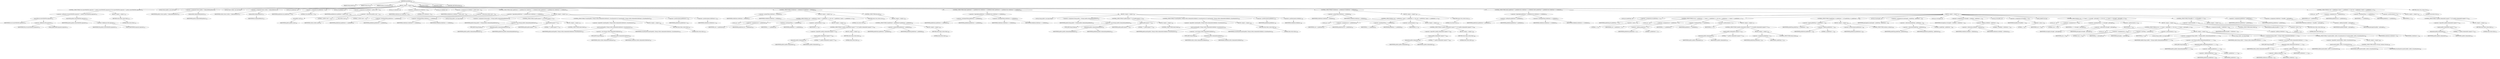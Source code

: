 digraph "matchPath" {  
"177" [label = <(METHOD,matchPath)<SUB>205</SUB>> ]
"178" [label = <(PARAM,String pattern)<SUB>205</SUB>> ]
"179" [label = <(PARAM,String str)<SUB>205</SUB>> ]
"180" [label = <(PARAM,boolean isCaseSensitive)<SUB>206</SUB>> ]
"181" [label = <(BLOCK,&lt;empty&gt;,&lt;empty&gt;)<SUB>206</SUB>> ]
"182" [label = <(CONTROL_STRUCTURE,if (str.startsWith(File.separator) != pattern.startsWith(File.separator)),if (str.startsWith(File.separator) != pattern.startsWith(File.separator)))<SUB>211</SUB>> ]
"183" [label = <(&lt;operator&gt;.notEquals,str.startsWith(File.separator) != pattern.startsWith(File.separator))<SUB>211</SUB>> ]
"184" [label = <(startsWith,str.startsWith(File.separator))<SUB>211</SUB>> ]
"185" [label = <(IDENTIFIER,str,str.startsWith(File.separator))<SUB>211</SUB>> ]
"186" [label = <(&lt;operator&gt;.fieldAccess,File.separator)<SUB>211</SUB>> ]
"187" [label = <(IDENTIFIER,File,str.startsWith(File.separator))<SUB>211</SUB>> ]
"188" [label = <(FIELD_IDENTIFIER,separator,separator)<SUB>211</SUB>> ]
"189" [label = <(startsWith,pattern.startsWith(File.separator))<SUB>212</SUB>> ]
"190" [label = <(IDENTIFIER,pattern,pattern.startsWith(File.separator))<SUB>212</SUB>> ]
"191" [label = <(&lt;operator&gt;.fieldAccess,File.separator)<SUB>212</SUB>> ]
"192" [label = <(IDENTIFIER,File,pattern.startsWith(File.separator))<SUB>212</SUB>> ]
"193" [label = <(FIELD_IDENTIFIER,separator,separator)<SUB>212</SUB>> ]
"194" [label = <(BLOCK,&lt;empty&gt;,&lt;empty&gt;)<SUB>212</SUB>> ]
"195" [label = <(RETURN,return false;,return false;)<SUB>213</SUB>> ]
"196" [label = <(LITERAL,false,return false;)<SUB>213</SUB>> ]
"197" [label = <(LOCAL,Vector patDirs: java.util.Vector)> ]
"198" [label = <(&lt;operator&gt;.assignment,Vector patDirs = tokenizePath(pattern))<SUB>216</SUB>> ]
"199" [label = <(IDENTIFIER,patDirs,Vector patDirs = tokenizePath(pattern))<SUB>216</SUB>> ]
"200" [label = <(tokenizePath,tokenizePath(pattern))<SUB>216</SUB>> ]
"201" [label = <(IDENTIFIER,pattern,tokenizePath(pattern))<SUB>216</SUB>> ]
"202" [label = <(LOCAL,Vector strDirs: java.util.Vector)> ]
"203" [label = <(&lt;operator&gt;.assignment,Vector strDirs = tokenizePath(str))<SUB>217</SUB>> ]
"204" [label = <(IDENTIFIER,strDirs,Vector strDirs = tokenizePath(str))<SUB>217</SUB>> ]
"205" [label = <(tokenizePath,tokenizePath(str))<SUB>217</SUB>> ]
"206" [label = <(IDENTIFIER,str,tokenizePath(str))<SUB>217</SUB>> ]
"207" [label = <(LOCAL,int patIdxStart: int)> ]
"208" [label = <(&lt;operator&gt;.assignment,int patIdxStart = 0)<SUB>219</SUB>> ]
"209" [label = <(IDENTIFIER,patIdxStart,int patIdxStart = 0)<SUB>219</SUB>> ]
"210" [label = <(LITERAL,0,int patIdxStart = 0)<SUB>219</SUB>> ]
"211" [label = <(LOCAL,int patIdxEnd: int)> ]
"212" [label = <(&lt;operator&gt;.assignment,int patIdxEnd = patDirs.size() - 1)<SUB>220</SUB>> ]
"213" [label = <(IDENTIFIER,patIdxEnd,int patIdxEnd = patDirs.size() - 1)<SUB>220</SUB>> ]
"214" [label = <(&lt;operator&gt;.subtraction,patDirs.size() - 1)<SUB>220</SUB>> ]
"215" [label = <(size,patDirs.size())<SUB>220</SUB>> ]
"216" [label = <(IDENTIFIER,patDirs,patDirs.size())<SUB>220</SUB>> ]
"217" [label = <(LITERAL,1,patDirs.size() - 1)<SUB>220</SUB>> ]
"218" [label = <(LOCAL,int strIdxStart: int)> ]
"219" [label = <(&lt;operator&gt;.assignment,int strIdxStart = 0)<SUB>221</SUB>> ]
"220" [label = <(IDENTIFIER,strIdxStart,int strIdxStart = 0)<SUB>221</SUB>> ]
"221" [label = <(LITERAL,0,int strIdxStart = 0)<SUB>221</SUB>> ]
"222" [label = <(LOCAL,int strIdxEnd: int)> ]
"223" [label = <(&lt;operator&gt;.assignment,int strIdxEnd = strDirs.size() - 1)<SUB>222</SUB>> ]
"224" [label = <(IDENTIFIER,strIdxEnd,int strIdxEnd = strDirs.size() - 1)<SUB>222</SUB>> ]
"225" [label = <(&lt;operator&gt;.subtraction,strDirs.size() - 1)<SUB>222</SUB>> ]
"226" [label = <(size,strDirs.size())<SUB>222</SUB>> ]
"227" [label = <(IDENTIFIER,strDirs,strDirs.size())<SUB>222</SUB>> ]
"228" [label = <(LITERAL,1,strDirs.size() - 1)<SUB>222</SUB>> ]
"229" [label = <(CONTROL_STRUCTURE,while (patIdxStart &lt;= patIdxEnd &amp;&amp; strIdxStart &lt;= strIdxEnd),while (patIdxStart &lt;= patIdxEnd &amp;&amp; strIdxStart &lt;= strIdxEnd))<SUB>225</SUB>> ]
"230" [label = <(&lt;operator&gt;.logicalAnd,patIdxStart &lt;= patIdxEnd &amp;&amp; strIdxStart &lt;= strIdxEnd)<SUB>225</SUB>> ]
"231" [label = <(&lt;operator&gt;.lessEqualsThan,patIdxStart &lt;= patIdxEnd)<SUB>225</SUB>> ]
"232" [label = <(IDENTIFIER,patIdxStart,patIdxStart &lt;= patIdxEnd)<SUB>225</SUB>> ]
"233" [label = <(IDENTIFIER,patIdxEnd,patIdxStart &lt;= patIdxEnd)<SUB>225</SUB>> ]
"234" [label = <(&lt;operator&gt;.lessEqualsThan,strIdxStart &lt;= strIdxEnd)<SUB>225</SUB>> ]
"235" [label = <(IDENTIFIER,strIdxStart,strIdxStart &lt;= strIdxEnd)<SUB>225</SUB>> ]
"236" [label = <(IDENTIFIER,strIdxEnd,strIdxStart &lt;= strIdxEnd)<SUB>225</SUB>> ]
"237" [label = <(BLOCK,&lt;empty&gt;,&lt;empty&gt;)<SUB>225</SUB>> ]
"238" [label = <(LOCAL,String patDir: java.lang.String)> ]
"239" [label = <(&lt;operator&gt;.assignment,String patDir = (String) patDirs.elementAt(patIdxStart))<SUB>226</SUB>> ]
"240" [label = <(IDENTIFIER,patDir,String patDir = (String) patDirs.elementAt(patIdxStart))<SUB>226</SUB>> ]
"241" [label = <(&lt;operator&gt;.cast,(String) patDirs.elementAt(patIdxStart))<SUB>226</SUB>> ]
"242" [label = <(TYPE_REF,String,String)<SUB>226</SUB>> ]
"243" [label = <(elementAt,patDirs.elementAt(patIdxStart))<SUB>226</SUB>> ]
"244" [label = <(IDENTIFIER,patDirs,patDirs.elementAt(patIdxStart))<SUB>226</SUB>> ]
"245" [label = <(IDENTIFIER,patIdxStart,patDirs.elementAt(patIdxStart))<SUB>226</SUB>> ]
"246" [label = <(CONTROL_STRUCTURE,if (patDir.equals(&quot;**&quot;)),if (patDir.equals(&quot;**&quot;)))<SUB>227</SUB>> ]
"247" [label = <(equals,patDir.equals(&quot;**&quot;))<SUB>227</SUB>> ]
"248" [label = <(IDENTIFIER,patDir,patDir.equals(&quot;**&quot;))<SUB>227</SUB>> ]
"249" [label = <(LITERAL,&quot;**&quot;,patDir.equals(&quot;**&quot;))<SUB>227</SUB>> ]
"250" [label = <(BLOCK,&lt;empty&gt;,&lt;empty&gt;)<SUB>227</SUB>> ]
"251" [label = <(CONTROL_STRUCTURE,break;,break;)<SUB>228</SUB>> ]
"252" [label = <(CONTROL_STRUCTURE,if (!match(patDir, (String) strDirs.elementAt(strIdxStart), isCaseSensitive)),if (!match(patDir, (String) strDirs.elementAt(strIdxStart), isCaseSensitive)))<SUB>230</SUB>> ]
"253" [label = <(&lt;operator&gt;.logicalNot,!match(patDir, (String) strDirs.elementAt(strIdxStart), isCaseSensitive))<SUB>230</SUB>> ]
"254" [label = <(match,match(patDir, (String) strDirs.elementAt(strIdxStart), isCaseSensitive))<SUB>230</SUB>> ]
"255" [label = <(IDENTIFIER,patDir,match(patDir, (String) strDirs.elementAt(strIdxStart), isCaseSensitive))<SUB>230</SUB>> ]
"256" [label = <(&lt;operator&gt;.cast,(String) strDirs.elementAt(strIdxStart))<SUB>230</SUB>> ]
"257" [label = <(TYPE_REF,String,String)<SUB>230</SUB>> ]
"258" [label = <(elementAt,strDirs.elementAt(strIdxStart))<SUB>230</SUB>> ]
"259" [label = <(IDENTIFIER,strDirs,strDirs.elementAt(strIdxStart))<SUB>230</SUB>> ]
"260" [label = <(IDENTIFIER,strIdxStart,strDirs.elementAt(strIdxStart))<SUB>230</SUB>> ]
"261" [label = <(IDENTIFIER,isCaseSensitive,match(patDir, (String) strDirs.elementAt(strIdxStart), isCaseSensitive))<SUB>231</SUB>> ]
"262" [label = <(BLOCK,&lt;empty&gt;,&lt;empty&gt;)<SUB>231</SUB>> ]
"263" [label = <(RETURN,return false;,return false;)<SUB>232</SUB>> ]
"264" [label = <(LITERAL,false,return false;)<SUB>232</SUB>> ]
"265" [label = <(&lt;operator&gt;.postIncrement,patIdxStart++)<SUB>234</SUB>> ]
"266" [label = <(IDENTIFIER,patIdxStart,patIdxStart++)<SUB>234</SUB>> ]
"267" [label = <(&lt;operator&gt;.postIncrement,strIdxStart++)<SUB>235</SUB>> ]
"268" [label = <(IDENTIFIER,strIdxStart,strIdxStart++)<SUB>235</SUB>> ]
"269" [label = <(CONTROL_STRUCTURE,if (strIdxStart &gt; strIdxEnd),if (strIdxStart &gt; strIdxEnd))<SUB>237</SUB>> ]
"270" [label = <(&lt;operator&gt;.greaterThan,strIdxStart &gt; strIdxEnd)<SUB>237</SUB>> ]
"271" [label = <(IDENTIFIER,strIdxStart,strIdxStart &gt; strIdxEnd)<SUB>237</SUB>> ]
"272" [label = <(IDENTIFIER,strIdxEnd,strIdxStart &gt; strIdxEnd)<SUB>237</SUB>> ]
"273" [label = <(BLOCK,&lt;empty&gt;,&lt;empty&gt;)<SUB>237</SUB>> ]
"274" [label = <(CONTROL_STRUCTURE,for (int i = patIdxStart; Some(i &lt;= patIdxEnd); i++),for (int i = patIdxStart; Some(i &lt;= patIdxEnd); i++))<SUB>239</SUB>> ]
"275" [label = <(LOCAL,int i: int)> ]
"276" [label = <(&lt;operator&gt;.assignment,int i = patIdxStart)<SUB>239</SUB>> ]
"277" [label = <(IDENTIFIER,i,int i = patIdxStart)<SUB>239</SUB>> ]
"278" [label = <(IDENTIFIER,patIdxStart,int i = patIdxStart)<SUB>239</SUB>> ]
"279" [label = <(&lt;operator&gt;.lessEqualsThan,i &lt;= patIdxEnd)<SUB>239</SUB>> ]
"280" [label = <(IDENTIFIER,i,i &lt;= patIdxEnd)<SUB>239</SUB>> ]
"281" [label = <(IDENTIFIER,patIdxEnd,i &lt;= patIdxEnd)<SUB>239</SUB>> ]
"282" [label = <(&lt;operator&gt;.postIncrement,i++)<SUB>239</SUB>> ]
"283" [label = <(IDENTIFIER,i,i++)<SUB>239</SUB>> ]
"284" [label = <(BLOCK,&lt;empty&gt;,&lt;empty&gt;)<SUB>239</SUB>> ]
"285" [label = <(CONTROL_STRUCTURE,if (!patDirs.elementAt(i).equals(&quot;**&quot;)),if (!patDirs.elementAt(i).equals(&quot;**&quot;)))<SUB>240</SUB>> ]
"286" [label = <(&lt;operator&gt;.logicalNot,!patDirs.elementAt(i).equals(&quot;**&quot;))<SUB>240</SUB>> ]
"287" [label = <(equals,patDirs.elementAt(i).equals(&quot;**&quot;))<SUB>240</SUB>> ]
"288" [label = <(elementAt,patDirs.elementAt(i))<SUB>240</SUB>> ]
"289" [label = <(IDENTIFIER,patDirs,patDirs.elementAt(i))<SUB>240</SUB>> ]
"290" [label = <(IDENTIFIER,i,patDirs.elementAt(i))<SUB>240</SUB>> ]
"291" [label = <(LITERAL,&quot;**&quot;,patDirs.elementAt(i).equals(&quot;**&quot;))<SUB>240</SUB>> ]
"292" [label = <(BLOCK,&lt;empty&gt;,&lt;empty&gt;)<SUB>240</SUB>> ]
"293" [label = <(RETURN,return false;,return false;)<SUB>241</SUB>> ]
"294" [label = <(LITERAL,false,return false;)<SUB>241</SUB>> ]
"295" [label = <(RETURN,return true;,return true;)<SUB>244</SUB>> ]
"296" [label = <(LITERAL,true,return true;)<SUB>244</SUB>> ]
"297" [label = <(CONTROL_STRUCTURE,else,else)<SUB>245</SUB>> ]
"298" [label = <(BLOCK,&lt;empty&gt;,&lt;empty&gt;)<SUB>245</SUB>> ]
"299" [label = <(CONTROL_STRUCTURE,if (patIdxStart &gt; patIdxEnd),if (patIdxStart &gt; patIdxEnd))<SUB>246</SUB>> ]
"300" [label = <(&lt;operator&gt;.greaterThan,patIdxStart &gt; patIdxEnd)<SUB>246</SUB>> ]
"301" [label = <(IDENTIFIER,patIdxStart,patIdxStart &gt; patIdxEnd)<SUB>246</SUB>> ]
"302" [label = <(IDENTIFIER,patIdxEnd,patIdxStart &gt; patIdxEnd)<SUB>246</SUB>> ]
"303" [label = <(BLOCK,&lt;empty&gt;,&lt;empty&gt;)<SUB>246</SUB>> ]
"304" [label = <(RETURN,return false;,return false;)<SUB>248</SUB>> ]
"305" [label = <(LITERAL,false,return false;)<SUB>248</SUB>> ]
"306" [label = <(CONTROL_STRUCTURE,while (patIdxStart &lt;= patIdxEnd &amp;&amp; strIdxStart &lt;= strIdxEnd),while (patIdxStart &lt;= patIdxEnd &amp;&amp; strIdxStart &lt;= strIdxEnd))<SUB>253</SUB>> ]
"307" [label = <(&lt;operator&gt;.logicalAnd,patIdxStart &lt;= patIdxEnd &amp;&amp; strIdxStart &lt;= strIdxEnd)<SUB>253</SUB>> ]
"308" [label = <(&lt;operator&gt;.lessEqualsThan,patIdxStart &lt;= patIdxEnd)<SUB>253</SUB>> ]
"309" [label = <(IDENTIFIER,patIdxStart,patIdxStart &lt;= patIdxEnd)<SUB>253</SUB>> ]
"310" [label = <(IDENTIFIER,patIdxEnd,patIdxStart &lt;= patIdxEnd)<SUB>253</SUB>> ]
"311" [label = <(&lt;operator&gt;.lessEqualsThan,strIdxStart &lt;= strIdxEnd)<SUB>253</SUB>> ]
"312" [label = <(IDENTIFIER,strIdxStart,strIdxStart &lt;= strIdxEnd)<SUB>253</SUB>> ]
"313" [label = <(IDENTIFIER,strIdxEnd,strIdxStart &lt;= strIdxEnd)<SUB>253</SUB>> ]
"314" [label = <(BLOCK,&lt;empty&gt;,&lt;empty&gt;)<SUB>253</SUB>> ]
"315" [label = <(LOCAL,String patDir: java.lang.String)> ]
"316" [label = <(&lt;operator&gt;.assignment,String patDir = (String) patDirs.elementAt(patIdxEnd))<SUB>254</SUB>> ]
"317" [label = <(IDENTIFIER,patDir,String patDir = (String) patDirs.elementAt(patIdxEnd))<SUB>254</SUB>> ]
"318" [label = <(&lt;operator&gt;.cast,(String) patDirs.elementAt(patIdxEnd))<SUB>254</SUB>> ]
"319" [label = <(TYPE_REF,String,String)<SUB>254</SUB>> ]
"320" [label = <(elementAt,patDirs.elementAt(patIdxEnd))<SUB>254</SUB>> ]
"321" [label = <(IDENTIFIER,patDirs,patDirs.elementAt(patIdxEnd))<SUB>254</SUB>> ]
"322" [label = <(IDENTIFIER,patIdxEnd,patDirs.elementAt(patIdxEnd))<SUB>254</SUB>> ]
"323" [label = <(CONTROL_STRUCTURE,if (patDir.equals(&quot;**&quot;)),if (patDir.equals(&quot;**&quot;)))<SUB>255</SUB>> ]
"324" [label = <(equals,patDir.equals(&quot;**&quot;))<SUB>255</SUB>> ]
"325" [label = <(IDENTIFIER,patDir,patDir.equals(&quot;**&quot;))<SUB>255</SUB>> ]
"326" [label = <(LITERAL,&quot;**&quot;,patDir.equals(&quot;**&quot;))<SUB>255</SUB>> ]
"327" [label = <(BLOCK,&lt;empty&gt;,&lt;empty&gt;)<SUB>255</SUB>> ]
"328" [label = <(CONTROL_STRUCTURE,break;,break;)<SUB>256</SUB>> ]
"329" [label = <(CONTROL_STRUCTURE,if (!match(patDir, (String) strDirs.elementAt(strIdxEnd), isCaseSensitive)),if (!match(patDir, (String) strDirs.elementAt(strIdxEnd), isCaseSensitive)))<SUB>258</SUB>> ]
"330" [label = <(&lt;operator&gt;.logicalNot,!match(patDir, (String) strDirs.elementAt(strIdxEnd), isCaseSensitive))<SUB>258</SUB>> ]
"331" [label = <(match,match(patDir, (String) strDirs.elementAt(strIdxEnd), isCaseSensitive))<SUB>258</SUB>> ]
"332" [label = <(IDENTIFIER,patDir,match(patDir, (String) strDirs.elementAt(strIdxEnd), isCaseSensitive))<SUB>258</SUB>> ]
"333" [label = <(&lt;operator&gt;.cast,(String) strDirs.elementAt(strIdxEnd))<SUB>258</SUB>> ]
"334" [label = <(TYPE_REF,String,String)<SUB>258</SUB>> ]
"335" [label = <(elementAt,strDirs.elementAt(strIdxEnd))<SUB>258</SUB>> ]
"336" [label = <(IDENTIFIER,strDirs,strDirs.elementAt(strIdxEnd))<SUB>258</SUB>> ]
"337" [label = <(IDENTIFIER,strIdxEnd,strDirs.elementAt(strIdxEnd))<SUB>258</SUB>> ]
"338" [label = <(IDENTIFIER,isCaseSensitive,match(patDir, (String) strDirs.elementAt(strIdxEnd), isCaseSensitive))<SUB>259</SUB>> ]
"339" [label = <(BLOCK,&lt;empty&gt;,&lt;empty&gt;)<SUB>259</SUB>> ]
"340" [label = <(RETURN,return false;,return false;)<SUB>260</SUB>> ]
"341" [label = <(LITERAL,false,return false;)<SUB>260</SUB>> ]
"342" [label = <(&lt;operator&gt;.postDecrement,patIdxEnd--)<SUB>262</SUB>> ]
"343" [label = <(IDENTIFIER,patIdxEnd,patIdxEnd--)<SUB>262</SUB>> ]
"344" [label = <(&lt;operator&gt;.postDecrement,strIdxEnd--)<SUB>263</SUB>> ]
"345" [label = <(IDENTIFIER,strIdxEnd,strIdxEnd--)<SUB>263</SUB>> ]
"346" [label = <(CONTROL_STRUCTURE,if (strIdxStart &gt; strIdxEnd),if (strIdxStart &gt; strIdxEnd))<SUB>265</SUB>> ]
"347" [label = <(&lt;operator&gt;.greaterThan,strIdxStart &gt; strIdxEnd)<SUB>265</SUB>> ]
"348" [label = <(IDENTIFIER,strIdxStart,strIdxStart &gt; strIdxEnd)<SUB>265</SUB>> ]
"349" [label = <(IDENTIFIER,strIdxEnd,strIdxStart &gt; strIdxEnd)<SUB>265</SUB>> ]
"350" [label = <(BLOCK,&lt;empty&gt;,&lt;empty&gt;)<SUB>265</SUB>> ]
"351" [label = <(CONTROL_STRUCTURE,for (int i = patIdxStart; Some(i &lt;= patIdxEnd); i++),for (int i = patIdxStart; Some(i &lt;= patIdxEnd); i++))<SUB>267</SUB>> ]
"352" [label = <(LOCAL,int i: int)> ]
"353" [label = <(&lt;operator&gt;.assignment,int i = patIdxStart)<SUB>267</SUB>> ]
"354" [label = <(IDENTIFIER,i,int i = patIdxStart)<SUB>267</SUB>> ]
"355" [label = <(IDENTIFIER,patIdxStart,int i = patIdxStart)<SUB>267</SUB>> ]
"356" [label = <(&lt;operator&gt;.lessEqualsThan,i &lt;= patIdxEnd)<SUB>267</SUB>> ]
"357" [label = <(IDENTIFIER,i,i &lt;= patIdxEnd)<SUB>267</SUB>> ]
"358" [label = <(IDENTIFIER,patIdxEnd,i &lt;= patIdxEnd)<SUB>267</SUB>> ]
"359" [label = <(&lt;operator&gt;.postIncrement,i++)<SUB>267</SUB>> ]
"360" [label = <(IDENTIFIER,i,i++)<SUB>267</SUB>> ]
"361" [label = <(BLOCK,&lt;empty&gt;,&lt;empty&gt;)<SUB>267</SUB>> ]
"362" [label = <(CONTROL_STRUCTURE,if (!patDirs.elementAt(i).equals(&quot;**&quot;)),if (!patDirs.elementAt(i).equals(&quot;**&quot;)))<SUB>268</SUB>> ]
"363" [label = <(&lt;operator&gt;.logicalNot,!patDirs.elementAt(i).equals(&quot;**&quot;))<SUB>268</SUB>> ]
"364" [label = <(equals,patDirs.elementAt(i).equals(&quot;**&quot;))<SUB>268</SUB>> ]
"365" [label = <(elementAt,patDirs.elementAt(i))<SUB>268</SUB>> ]
"366" [label = <(IDENTIFIER,patDirs,patDirs.elementAt(i))<SUB>268</SUB>> ]
"367" [label = <(IDENTIFIER,i,patDirs.elementAt(i))<SUB>268</SUB>> ]
"368" [label = <(LITERAL,&quot;**&quot;,patDirs.elementAt(i).equals(&quot;**&quot;))<SUB>268</SUB>> ]
"369" [label = <(BLOCK,&lt;empty&gt;,&lt;empty&gt;)<SUB>268</SUB>> ]
"370" [label = <(RETURN,return false;,return false;)<SUB>269</SUB>> ]
"371" [label = <(LITERAL,false,return false;)<SUB>269</SUB>> ]
"372" [label = <(RETURN,return true;,return true;)<SUB>272</SUB>> ]
"373" [label = <(LITERAL,true,return true;)<SUB>272</SUB>> ]
"374" [label = <(CONTROL_STRUCTURE,while (patIdxStart != patIdxEnd &amp;&amp; strIdxStart &lt;= strIdxEnd),while (patIdxStart != patIdxEnd &amp;&amp; strIdxStart &lt;= strIdxEnd))<SUB>275</SUB>> ]
"375" [label = <(&lt;operator&gt;.logicalAnd,patIdxStart != patIdxEnd &amp;&amp; strIdxStart &lt;= strIdxEnd)<SUB>275</SUB>> ]
"376" [label = <(&lt;operator&gt;.notEquals,patIdxStart != patIdxEnd)<SUB>275</SUB>> ]
"377" [label = <(IDENTIFIER,patIdxStart,patIdxStart != patIdxEnd)<SUB>275</SUB>> ]
"378" [label = <(IDENTIFIER,patIdxEnd,patIdxStart != patIdxEnd)<SUB>275</SUB>> ]
"379" [label = <(&lt;operator&gt;.lessEqualsThan,strIdxStart &lt;= strIdxEnd)<SUB>275</SUB>> ]
"380" [label = <(IDENTIFIER,strIdxStart,strIdxStart &lt;= strIdxEnd)<SUB>275</SUB>> ]
"381" [label = <(IDENTIFIER,strIdxEnd,strIdxStart &lt;= strIdxEnd)<SUB>275</SUB>> ]
"382" [label = <(BLOCK,&lt;empty&gt;,&lt;empty&gt;)<SUB>275</SUB>> ]
"383" [label = <(LOCAL,int patIdxTmp: int)> ]
"384" [label = <(&lt;operator&gt;.assignment,int patIdxTmp = -1)<SUB>276</SUB>> ]
"385" [label = <(IDENTIFIER,patIdxTmp,int patIdxTmp = -1)<SUB>276</SUB>> ]
"386" [label = <(&lt;operator&gt;.minus,-1)<SUB>276</SUB>> ]
"387" [label = <(LITERAL,1,-1)<SUB>276</SUB>> ]
"388" [label = <(CONTROL_STRUCTURE,for (int i = patIdxStart + 1; Some(i &lt;= patIdxEnd); i++),for (int i = patIdxStart + 1; Some(i &lt;= patIdxEnd); i++))<SUB>277</SUB>> ]
"389" [label = <(LOCAL,int i: int)> ]
"390" [label = <(&lt;operator&gt;.assignment,int i = patIdxStart + 1)<SUB>277</SUB>> ]
"391" [label = <(IDENTIFIER,i,int i = patIdxStart + 1)<SUB>277</SUB>> ]
"392" [label = <(&lt;operator&gt;.addition,patIdxStart + 1)<SUB>277</SUB>> ]
"393" [label = <(IDENTIFIER,patIdxStart,patIdxStart + 1)<SUB>277</SUB>> ]
"394" [label = <(LITERAL,1,patIdxStart + 1)<SUB>277</SUB>> ]
"395" [label = <(&lt;operator&gt;.lessEqualsThan,i &lt;= patIdxEnd)<SUB>277</SUB>> ]
"396" [label = <(IDENTIFIER,i,i &lt;= patIdxEnd)<SUB>277</SUB>> ]
"397" [label = <(IDENTIFIER,patIdxEnd,i &lt;= patIdxEnd)<SUB>277</SUB>> ]
"398" [label = <(&lt;operator&gt;.postIncrement,i++)<SUB>277</SUB>> ]
"399" [label = <(IDENTIFIER,i,i++)<SUB>277</SUB>> ]
"400" [label = <(BLOCK,&lt;empty&gt;,&lt;empty&gt;)<SUB>277</SUB>> ]
"401" [label = <(CONTROL_STRUCTURE,if (patDirs.elementAt(i).equals(&quot;**&quot;)),if (patDirs.elementAt(i).equals(&quot;**&quot;)))<SUB>278</SUB>> ]
"402" [label = <(equals,patDirs.elementAt(i).equals(&quot;**&quot;))<SUB>278</SUB>> ]
"403" [label = <(elementAt,patDirs.elementAt(i))<SUB>278</SUB>> ]
"404" [label = <(IDENTIFIER,patDirs,patDirs.elementAt(i))<SUB>278</SUB>> ]
"405" [label = <(IDENTIFIER,i,patDirs.elementAt(i))<SUB>278</SUB>> ]
"406" [label = <(LITERAL,&quot;**&quot;,patDirs.elementAt(i).equals(&quot;**&quot;))<SUB>278</SUB>> ]
"407" [label = <(BLOCK,&lt;empty&gt;,&lt;empty&gt;)<SUB>278</SUB>> ]
"408" [label = <(&lt;operator&gt;.assignment,patIdxTmp = i)<SUB>279</SUB>> ]
"409" [label = <(IDENTIFIER,patIdxTmp,patIdxTmp = i)<SUB>279</SUB>> ]
"410" [label = <(IDENTIFIER,i,patIdxTmp = i)<SUB>279</SUB>> ]
"411" [label = <(CONTROL_STRUCTURE,break;,break;)<SUB>280</SUB>> ]
"412" [label = <(CONTROL_STRUCTURE,if (patIdxTmp == patIdxStart + 1),if (patIdxTmp == patIdxStart + 1))<SUB>283</SUB>> ]
"413" [label = <(&lt;operator&gt;.equals,patIdxTmp == patIdxStart + 1)<SUB>283</SUB>> ]
"414" [label = <(IDENTIFIER,patIdxTmp,patIdxTmp == patIdxStart + 1)<SUB>283</SUB>> ]
"415" [label = <(&lt;operator&gt;.addition,patIdxStart + 1)<SUB>283</SUB>> ]
"416" [label = <(IDENTIFIER,patIdxStart,patIdxStart + 1)<SUB>283</SUB>> ]
"417" [label = <(LITERAL,1,patIdxStart + 1)<SUB>283</SUB>> ]
"418" [label = <(BLOCK,&lt;empty&gt;,&lt;empty&gt;)<SUB>283</SUB>> ]
"419" [label = <(&lt;operator&gt;.postIncrement,patIdxStart++)<SUB>285</SUB>> ]
"420" [label = <(IDENTIFIER,patIdxStart,patIdxStart++)<SUB>285</SUB>> ]
"421" [label = <(CONTROL_STRUCTURE,continue;,continue;)<SUB>286</SUB>> ]
"422" [label = <(LOCAL,int patLength: int)> ]
"423" [label = <(&lt;operator&gt;.assignment,int patLength = patIdxTmp - patIdxStart - 1)<SUB>290</SUB>> ]
"424" [label = <(IDENTIFIER,patLength,int patLength = patIdxTmp - patIdxStart - 1)<SUB>290</SUB>> ]
"425" [label = <(&lt;operator&gt;.subtraction,patIdxTmp - patIdxStart - 1)<SUB>290</SUB>> ]
"426" [label = <(&lt;operator&gt;.subtraction,patIdxTmp - patIdxStart)<SUB>290</SUB>> ]
"427" [label = <(IDENTIFIER,patIdxTmp,patIdxTmp - patIdxStart)<SUB>290</SUB>> ]
"428" [label = <(IDENTIFIER,patIdxStart,patIdxTmp - patIdxStart)<SUB>290</SUB>> ]
"429" [label = <(LITERAL,1,patIdxTmp - patIdxStart - 1)<SUB>290</SUB>> ]
"430" [label = <(LOCAL,int strLength: int)> ]
"431" [label = <(&lt;operator&gt;.assignment,int strLength = strIdxEnd - strIdxStart + 1)<SUB>291</SUB>> ]
"432" [label = <(IDENTIFIER,strLength,int strLength = strIdxEnd - strIdxStart + 1)<SUB>291</SUB>> ]
"433" [label = <(&lt;operator&gt;.addition,strIdxEnd - strIdxStart + 1)<SUB>291</SUB>> ]
"434" [label = <(&lt;operator&gt;.subtraction,strIdxEnd - strIdxStart)<SUB>291</SUB>> ]
"435" [label = <(IDENTIFIER,strIdxEnd,strIdxEnd - strIdxStart)<SUB>291</SUB>> ]
"436" [label = <(IDENTIFIER,strIdxStart,strIdxEnd - strIdxStart)<SUB>291</SUB>> ]
"437" [label = <(LITERAL,1,strIdxEnd - strIdxStart + 1)<SUB>291</SUB>> ]
"438" [label = <(LOCAL,int foundIdx: int)> ]
"439" [label = <(&lt;operator&gt;.assignment,int foundIdx = -1)<SUB>292</SUB>> ]
"440" [label = <(IDENTIFIER,foundIdx,int foundIdx = -1)<SUB>292</SUB>> ]
"441" [label = <(&lt;operator&gt;.minus,-1)<SUB>292</SUB>> ]
"442" [label = <(LITERAL,1,-1)<SUB>292</SUB>> ]
"443" [label = <(JUMP_TARGET,strLoop)> ]
"444" [label = <(CONTROL_STRUCTURE,for (int i = 0; Some(i &lt;= strLength - patLength); i++),for (int i = 0; Some(i &lt;= strLength - patLength); i++))<SUB>294</SUB>> ]
"445" [label = <(LOCAL,int i: int)> ]
"446" [label = <(&lt;operator&gt;.assignment,int i = 0)<SUB>294</SUB>> ]
"447" [label = <(IDENTIFIER,i,int i = 0)<SUB>294</SUB>> ]
"448" [label = <(LITERAL,0,int i = 0)<SUB>294</SUB>> ]
"449" [label = <(&lt;operator&gt;.lessEqualsThan,i &lt;= strLength - patLength)<SUB>294</SUB>> ]
"450" [label = <(IDENTIFIER,i,i &lt;= strLength - patLength)<SUB>294</SUB>> ]
"451" [label = <(&lt;operator&gt;.subtraction,strLength - patLength)<SUB>294</SUB>> ]
"452" [label = <(IDENTIFIER,strLength,strLength - patLength)<SUB>294</SUB>> ]
"453" [label = <(IDENTIFIER,patLength,strLength - patLength)<SUB>294</SUB>> ]
"454" [label = <(&lt;operator&gt;.postIncrement,i++)<SUB>294</SUB>> ]
"455" [label = <(IDENTIFIER,i,i++)<SUB>294</SUB>> ]
"456" [label = <(BLOCK,&lt;empty&gt;,&lt;empty&gt;)<SUB>294</SUB>> ]
"457" [label = <(CONTROL_STRUCTURE,for (int j = 0; Some(j &lt; patLength); j++),for (int j = 0; Some(j &lt; patLength); j++))<SUB>295</SUB>> ]
"458" [label = <(LOCAL,int j: int)> ]
"459" [label = <(&lt;operator&gt;.assignment,int j = 0)<SUB>295</SUB>> ]
"460" [label = <(IDENTIFIER,j,int j = 0)<SUB>295</SUB>> ]
"461" [label = <(LITERAL,0,int j = 0)<SUB>295</SUB>> ]
"462" [label = <(&lt;operator&gt;.lessThan,j &lt; patLength)<SUB>295</SUB>> ]
"463" [label = <(IDENTIFIER,j,j &lt; patLength)<SUB>295</SUB>> ]
"464" [label = <(IDENTIFIER,patLength,j &lt; patLength)<SUB>295</SUB>> ]
"465" [label = <(&lt;operator&gt;.postIncrement,j++)<SUB>295</SUB>> ]
"466" [label = <(IDENTIFIER,j,j++)<SUB>295</SUB>> ]
"467" [label = <(BLOCK,&lt;empty&gt;,&lt;empty&gt;)<SUB>295</SUB>> ]
"468" [label = <(LOCAL,String subPat: java.lang.String)> ]
"469" [label = <(&lt;operator&gt;.assignment,String subPat = (String) patDirs.elementAt(patIdxStart + j + 1))<SUB>296</SUB>> ]
"470" [label = <(IDENTIFIER,subPat,String subPat = (String) patDirs.elementAt(patIdxStart + j + 1))<SUB>296</SUB>> ]
"471" [label = <(&lt;operator&gt;.cast,(String) patDirs.elementAt(patIdxStart + j + 1))<SUB>296</SUB>> ]
"472" [label = <(TYPE_REF,String,String)<SUB>296</SUB>> ]
"473" [label = <(elementAt,patDirs.elementAt(patIdxStart + j + 1))<SUB>296</SUB>> ]
"474" [label = <(IDENTIFIER,patDirs,patDirs.elementAt(patIdxStart + j + 1))<SUB>296</SUB>> ]
"475" [label = <(&lt;operator&gt;.addition,patIdxStart + j + 1)<SUB>296</SUB>> ]
"476" [label = <(&lt;operator&gt;.addition,patIdxStart + j)<SUB>296</SUB>> ]
"477" [label = <(IDENTIFIER,patIdxStart,patIdxStart + j)<SUB>296</SUB>> ]
"478" [label = <(IDENTIFIER,j,patIdxStart + j)<SUB>296</SUB>> ]
"479" [label = <(LITERAL,1,patIdxStart + j + 1)<SUB>296</SUB>> ]
"480" [label = <(LOCAL,String subStr: java.lang.String)> ]
"481" [label = <(&lt;operator&gt;.assignment,String subStr = (String) strDirs.elementAt(strIdxStart + i + j))<SUB>297</SUB>> ]
"482" [label = <(IDENTIFIER,subStr,String subStr = (String) strDirs.elementAt(strIdxStart + i + j))<SUB>297</SUB>> ]
"483" [label = <(&lt;operator&gt;.cast,(String) strDirs.elementAt(strIdxStart + i + j))<SUB>297</SUB>> ]
"484" [label = <(TYPE_REF,String,String)<SUB>297</SUB>> ]
"485" [label = <(elementAt,strDirs.elementAt(strIdxStart + i + j))<SUB>297</SUB>> ]
"486" [label = <(IDENTIFIER,strDirs,strDirs.elementAt(strIdxStart + i + j))<SUB>297</SUB>> ]
"487" [label = <(&lt;operator&gt;.addition,strIdxStart + i + j)<SUB>297</SUB>> ]
"488" [label = <(&lt;operator&gt;.addition,strIdxStart + i)<SUB>297</SUB>> ]
"489" [label = <(IDENTIFIER,strIdxStart,strIdxStart + i)<SUB>297</SUB>> ]
"490" [label = <(IDENTIFIER,i,strIdxStart + i)<SUB>297</SUB>> ]
"491" [label = <(IDENTIFIER,j,strIdxStart + i + j)<SUB>297</SUB>> ]
"492" [label = <(CONTROL_STRUCTURE,if (!match(subPat, subStr, isCaseSensitive)),if (!match(subPat, subStr, isCaseSensitive)))<SUB>298</SUB>> ]
"493" [label = <(&lt;operator&gt;.logicalNot,!match(subPat, subStr, isCaseSensitive))<SUB>298</SUB>> ]
"494" [label = <(match,match(subPat, subStr, isCaseSensitive))<SUB>298</SUB>> ]
"495" [label = <(IDENTIFIER,subPat,match(subPat, subStr, isCaseSensitive))<SUB>298</SUB>> ]
"496" [label = <(IDENTIFIER,subStr,match(subPat, subStr, isCaseSensitive))<SUB>298</SUB>> ]
"497" [label = <(IDENTIFIER,isCaseSensitive,match(subPat, subStr, isCaseSensitive))<SUB>298</SUB>> ]
"498" [label = <(BLOCK,&lt;empty&gt;,&lt;empty&gt;)<SUB>298</SUB>> ]
"499" [label = <(CONTROL_STRUCTURE,continue strLoop;,continue strLoop;)<SUB>299</SUB>> ]
"500" [label = <(&lt;operator&gt;.assignment,foundIdx = strIdxStart + i)<SUB>303</SUB>> ]
"501" [label = <(IDENTIFIER,foundIdx,foundIdx = strIdxStart + i)<SUB>303</SUB>> ]
"502" [label = <(&lt;operator&gt;.addition,strIdxStart + i)<SUB>303</SUB>> ]
"503" [label = <(IDENTIFIER,strIdxStart,strIdxStart + i)<SUB>303</SUB>> ]
"504" [label = <(IDENTIFIER,i,strIdxStart + i)<SUB>303</SUB>> ]
"505" [label = <(CONTROL_STRUCTURE,break;,break;)<SUB>304</SUB>> ]
"506" [label = <(CONTROL_STRUCTURE,if (foundIdx == -1),if (foundIdx == -1))<SUB>307</SUB>> ]
"507" [label = <(&lt;operator&gt;.equals,foundIdx == -1)<SUB>307</SUB>> ]
"508" [label = <(IDENTIFIER,foundIdx,foundIdx == -1)<SUB>307</SUB>> ]
"509" [label = <(&lt;operator&gt;.minus,-1)<SUB>307</SUB>> ]
"510" [label = <(LITERAL,1,-1)<SUB>307</SUB>> ]
"511" [label = <(BLOCK,&lt;empty&gt;,&lt;empty&gt;)<SUB>307</SUB>> ]
"512" [label = <(RETURN,return false;,return false;)<SUB>308</SUB>> ]
"513" [label = <(LITERAL,false,return false;)<SUB>308</SUB>> ]
"514" [label = <(&lt;operator&gt;.assignment,patIdxStart = patIdxTmp)<SUB>311</SUB>> ]
"515" [label = <(IDENTIFIER,patIdxStart,patIdxStart = patIdxTmp)<SUB>311</SUB>> ]
"516" [label = <(IDENTIFIER,patIdxTmp,patIdxStart = patIdxTmp)<SUB>311</SUB>> ]
"517" [label = <(&lt;operator&gt;.assignment,strIdxStart = foundIdx + patLength)<SUB>312</SUB>> ]
"518" [label = <(IDENTIFIER,strIdxStart,strIdxStart = foundIdx + patLength)<SUB>312</SUB>> ]
"519" [label = <(&lt;operator&gt;.addition,foundIdx + patLength)<SUB>312</SUB>> ]
"520" [label = <(IDENTIFIER,foundIdx,foundIdx + patLength)<SUB>312</SUB>> ]
"521" [label = <(IDENTIFIER,patLength,foundIdx + patLength)<SUB>312</SUB>> ]
"522" [label = <(CONTROL_STRUCTURE,for (int i = patIdxStart; Some(i &lt;= patIdxEnd); i++),for (int i = patIdxStart; Some(i &lt;= patIdxEnd); i++))<SUB>315</SUB>> ]
"523" [label = <(LOCAL,int i: int)> ]
"524" [label = <(&lt;operator&gt;.assignment,int i = patIdxStart)<SUB>315</SUB>> ]
"525" [label = <(IDENTIFIER,i,int i = patIdxStart)<SUB>315</SUB>> ]
"526" [label = <(IDENTIFIER,patIdxStart,int i = patIdxStart)<SUB>315</SUB>> ]
"527" [label = <(&lt;operator&gt;.lessEqualsThan,i &lt;= patIdxEnd)<SUB>315</SUB>> ]
"528" [label = <(IDENTIFIER,i,i &lt;= patIdxEnd)<SUB>315</SUB>> ]
"529" [label = <(IDENTIFIER,patIdxEnd,i &lt;= patIdxEnd)<SUB>315</SUB>> ]
"530" [label = <(&lt;operator&gt;.postIncrement,i++)<SUB>315</SUB>> ]
"531" [label = <(IDENTIFIER,i,i++)<SUB>315</SUB>> ]
"532" [label = <(BLOCK,&lt;empty&gt;,&lt;empty&gt;)<SUB>315</SUB>> ]
"533" [label = <(CONTROL_STRUCTURE,if (!patDirs.elementAt(i).equals(&quot;**&quot;)),if (!patDirs.elementAt(i).equals(&quot;**&quot;)))<SUB>316</SUB>> ]
"534" [label = <(&lt;operator&gt;.logicalNot,!patDirs.elementAt(i).equals(&quot;**&quot;))<SUB>316</SUB>> ]
"535" [label = <(equals,patDirs.elementAt(i).equals(&quot;**&quot;))<SUB>316</SUB>> ]
"536" [label = <(elementAt,patDirs.elementAt(i))<SUB>316</SUB>> ]
"537" [label = <(IDENTIFIER,patDirs,patDirs.elementAt(i))<SUB>316</SUB>> ]
"538" [label = <(IDENTIFIER,i,patDirs.elementAt(i))<SUB>316</SUB>> ]
"539" [label = <(LITERAL,&quot;**&quot;,patDirs.elementAt(i).equals(&quot;**&quot;))<SUB>316</SUB>> ]
"540" [label = <(BLOCK,&lt;empty&gt;,&lt;empty&gt;)<SUB>316</SUB>> ]
"541" [label = <(RETURN,return false;,return false;)<SUB>317</SUB>> ]
"542" [label = <(LITERAL,false,return false;)<SUB>317</SUB>> ]
"543" [label = <(RETURN,return true;,return true;)<SUB>321</SUB>> ]
"544" [label = <(LITERAL,true,return true;)<SUB>321</SUB>> ]
"545" [label = <(MODIFIER,PUBLIC)> ]
"546" [label = <(MODIFIER,STATIC)> ]
"547" [label = <(METHOD_RETURN,boolean)<SUB>205</SUB>> ]
  "177" -> "178" 
  "177" -> "179" 
  "177" -> "180" 
  "177" -> "181" 
  "177" -> "545" 
  "177" -> "546" 
  "177" -> "547" 
  "181" -> "182" 
  "181" -> "197" 
  "181" -> "198" 
  "181" -> "202" 
  "181" -> "203" 
  "181" -> "207" 
  "181" -> "208" 
  "181" -> "211" 
  "181" -> "212" 
  "181" -> "218" 
  "181" -> "219" 
  "181" -> "222" 
  "181" -> "223" 
  "181" -> "229" 
  "181" -> "269" 
  "181" -> "306" 
  "181" -> "346" 
  "181" -> "374" 
  "181" -> "522" 
  "181" -> "543" 
  "182" -> "183" 
  "182" -> "194" 
  "183" -> "184" 
  "183" -> "189" 
  "184" -> "185" 
  "184" -> "186" 
  "186" -> "187" 
  "186" -> "188" 
  "189" -> "190" 
  "189" -> "191" 
  "191" -> "192" 
  "191" -> "193" 
  "194" -> "195" 
  "195" -> "196" 
  "198" -> "199" 
  "198" -> "200" 
  "200" -> "201" 
  "203" -> "204" 
  "203" -> "205" 
  "205" -> "206" 
  "208" -> "209" 
  "208" -> "210" 
  "212" -> "213" 
  "212" -> "214" 
  "214" -> "215" 
  "214" -> "217" 
  "215" -> "216" 
  "219" -> "220" 
  "219" -> "221" 
  "223" -> "224" 
  "223" -> "225" 
  "225" -> "226" 
  "225" -> "228" 
  "226" -> "227" 
  "229" -> "230" 
  "229" -> "237" 
  "230" -> "231" 
  "230" -> "234" 
  "231" -> "232" 
  "231" -> "233" 
  "234" -> "235" 
  "234" -> "236" 
  "237" -> "238" 
  "237" -> "239" 
  "237" -> "246" 
  "237" -> "252" 
  "237" -> "265" 
  "237" -> "267" 
  "239" -> "240" 
  "239" -> "241" 
  "241" -> "242" 
  "241" -> "243" 
  "243" -> "244" 
  "243" -> "245" 
  "246" -> "247" 
  "246" -> "250" 
  "247" -> "248" 
  "247" -> "249" 
  "250" -> "251" 
  "252" -> "253" 
  "252" -> "262" 
  "253" -> "254" 
  "254" -> "255" 
  "254" -> "256" 
  "254" -> "261" 
  "256" -> "257" 
  "256" -> "258" 
  "258" -> "259" 
  "258" -> "260" 
  "262" -> "263" 
  "263" -> "264" 
  "265" -> "266" 
  "267" -> "268" 
  "269" -> "270" 
  "269" -> "273" 
  "269" -> "297" 
  "270" -> "271" 
  "270" -> "272" 
  "273" -> "274" 
  "273" -> "295" 
  "274" -> "275" 
  "274" -> "276" 
  "274" -> "279" 
  "274" -> "282" 
  "274" -> "284" 
  "276" -> "277" 
  "276" -> "278" 
  "279" -> "280" 
  "279" -> "281" 
  "282" -> "283" 
  "284" -> "285" 
  "285" -> "286" 
  "285" -> "292" 
  "286" -> "287" 
  "287" -> "288" 
  "287" -> "291" 
  "288" -> "289" 
  "288" -> "290" 
  "292" -> "293" 
  "293" -> "294" 
  "295" -> "296" 
  "297" -> "298" 
  "298" -> "299" 
  "299" -> "300" 
  "299" -> "303" 
  "300" -> "301" 
  "300" -> "302" 
  "303" -> "304" 
  "304" -> "305" 
  "306" -> "307" 
  "306" -> "314" 
  "307" -> "308" 
  "307" -> "311" 
  "308" -> "309" 
  "308" -> "310" 
  "311" -> "312" 
  "311" -> "313" 
  "314" -> "315" 
  "314" -> "316" 
  "314" -> "323" 
  "314" -> "329" 
  "314" -> "342" 
  "314" -> "344" 
  "316" -> "317" 
  "316" -> "318" 
  "318" -> "319" 
  "318" -> "320" 
  "320" -> "321" 
  "320" -> "322" 
  "323" -> "324" 
  "323" -> "327" 
  "324" -> "325" 
  "324" -> "326" 
  "327" -> "328" 
  "329" -> "330" 
  "329" -> "339" 
  "330" -> "331" 
  "331" -> "332" 
  "331" -> "333" 
  "331" -> "338" 
  "333" -> "334" 
  "333" -> "335" 
  "335" -> "336" 
  "335" -> "337" 
  "339" -> "340" 
  "340" -> "341" 
  "342" -> "343" 
  "344" -> "345" 
  "346" -> "347" 
  "346" -> "350" 
  "347" -> "348" 
  "347" -> "349" 
  "350" -> "351" 
  "350" -> "372" 
  "351" -> "352" 
  "351" -> "353" 
  "351" -> "356" 
  "351" -> "359" 
  "351" -> "361" 
  "353" -> "354" 
  "353" -> "355" 
  "356" -> "357" 
  "356" -> "358" 
  "359" -> "360" 
  "361" -> "362" 
  "362" -> "363" 
  "362" -> "369" 
  "363" -> "364" 
  "364" -> "365" 
  "364" -> "368" 
  "365" -> "366" 
  "365" -> "367" 
  "369" -> "370" 
  "370" -> "371" 
  "372" -> "373" 
  "374" -> "375" 
  "374" -> "382" 
  "375" -> "376" 
  "375" -> "379" 
  "376" -> "377" 
  "376" -> "378" 
  "379" -> "380" 
  "379" -> "381" 
  "382" -> "383" 
  "382" -> "384" 
  "382" -> "388" 
  "382" -> "412" 
  "382" -> "422" 
  "382" -> "423" 
  "382" -> "430" 
  "382" -> "431" 
  "382" -> "438" 
  "382" -> "439" 
  "382" -> "443" 
  "382" -> "444" 
  "382" -> "506" 
  "382" -> "514" 
  "382" -> "517" 
  "384" -> "385" 
  "384" -> "386" 
  "386" -> "387" 
  "388" -> "389" 
  "388" -> "390" 
  "388" -> "395" 
  "388" -> "398" 
  "388" -> "400" 
  "390" -> "391" 
  "390" -> "392" 
  "392" -> "393" 
  "392" -> "394" 
  "395" -> "396" 
  "395" -> "397" 
  "398" -> "399" 
  "400" -> "401" 
  "401" -> "402" 
  "401" -> "407" 
  "402" -> "403" 
  "402" -> "406" 
  "403" -> "404" 
  "403" -> "405" 
  "407" -> "408" 
  "407" -> "411" 
  "408" -> "409" 
  "408" -> "410" 
  "412" -> "413" 
  "412" -> "418" 
  "413" -> "414" 
  "413" -> "415" 
  "415" -> "416" 
  "415" -> "417" 
  "418" -> "419" 
  "418" -> "421" 
  "419" -> "420" 
  "423" -> "424" 
  "423" -> "425" 
  "425" -> "426" 
  "425" -> "429" 
  "426" -> "427" 
  "426" -> "428" 
  "431" -> "432" 
  "431" -> "433" 
  "433" -> "434" 
  "433" -> "437" 
  "434" -> "435" 
  "434" -> "436" 
  "439" -> "440" 
  "439" -> "441" 
  "441" -> "442" 
  "444" -> "445" 
  "444" -> "446" 
  "444" -> "449" 
  "444" -> "454" 
  "444" -> "456" 
  "446" -> "447" 
  "446" -> "448" 
  "449" -> "450" 
  "449" -> "451" 
  "451" -> "452" 
  "451" -> "453" 
  "454" -> "455" 
  "456" -> "457" 
  "456" -> "500" 
  "456" -> "505" 
  "457" -> "458" 
  "457" -> "459" 
  "457" -> "462" 
  "457" -> "465" 
  "457" -> "467" 
  "459" -> "460" 
  "459" -> "461" 
  "462" -> "463" 
  "462" -> "464" 
  "465" -> "466" 
  "467" -> "468" 
  "467" -> "469" 
  "467" -> "480" 
  "467" -> "481" 
  "467" -> "492" 
  "469" -> "470" 
  "469" -> "471" 
  "471" -> "472" 
  "471" -> "473" 
  "473" -> "474" 
  "473" -> "475" 
  "475" -> "476" 
  "475" -> "479" 
  "476" -> "477" 
  "476" -> "478" 
  "481" -> "482" 
  "481" -> "483" 
  "483" -> "484" 
  "483" -> "485" 
  "485" -> "486" 
  "485" -> "487" 
  "487" -> "488" 
  "487" -> "491" 
  "488" -> "489" 
  "488" -> "490" 
  "492" -> "493" 
  "492" -> "498" 
  "493" -> "494" 
  "494" -> "495" 
  "494" -> "496" 
  "494" -> "497" 
  "498" -> "499" 
  "500" -> "501" 
  "500" -> "502" 
  "502" -> "503" 
  "502" -> "504" 
  "506" -> "507" 
  "506" -> "511" 
  "507" -> "508" 
  "507" -> "509" 
  "509" -> "510" 
  "511" -> "512" 
  "512" -> "513" 
  "514" -> "515" 
  "514" -> "516" 
  "517" -> "518" 
  "517" -> "519" 
  "519" -> "520" 
  "519" -> "521" 
  "522" -> "523" 
  "522" -> "524" 
  "522" -> "527" 
  "522" -> "530" 
  "522" -> "532" 
  "524" -> "525" 
  "524" -> "526" 
  "527" -> "528" 
  "527" -> "529" 
  "530" -> "531" 
  "532" -> "533" 
  "533" -> "534" 
  "533" -> "540" 
  "534" -> "535" 
  "535" -> "536" 
  "535" -> "539" 
  "536" -> "537" 
  "536" -> "538" 
  "540" -> "541" 
  "541" -> "542" 
  "543" -> "544" 
}
